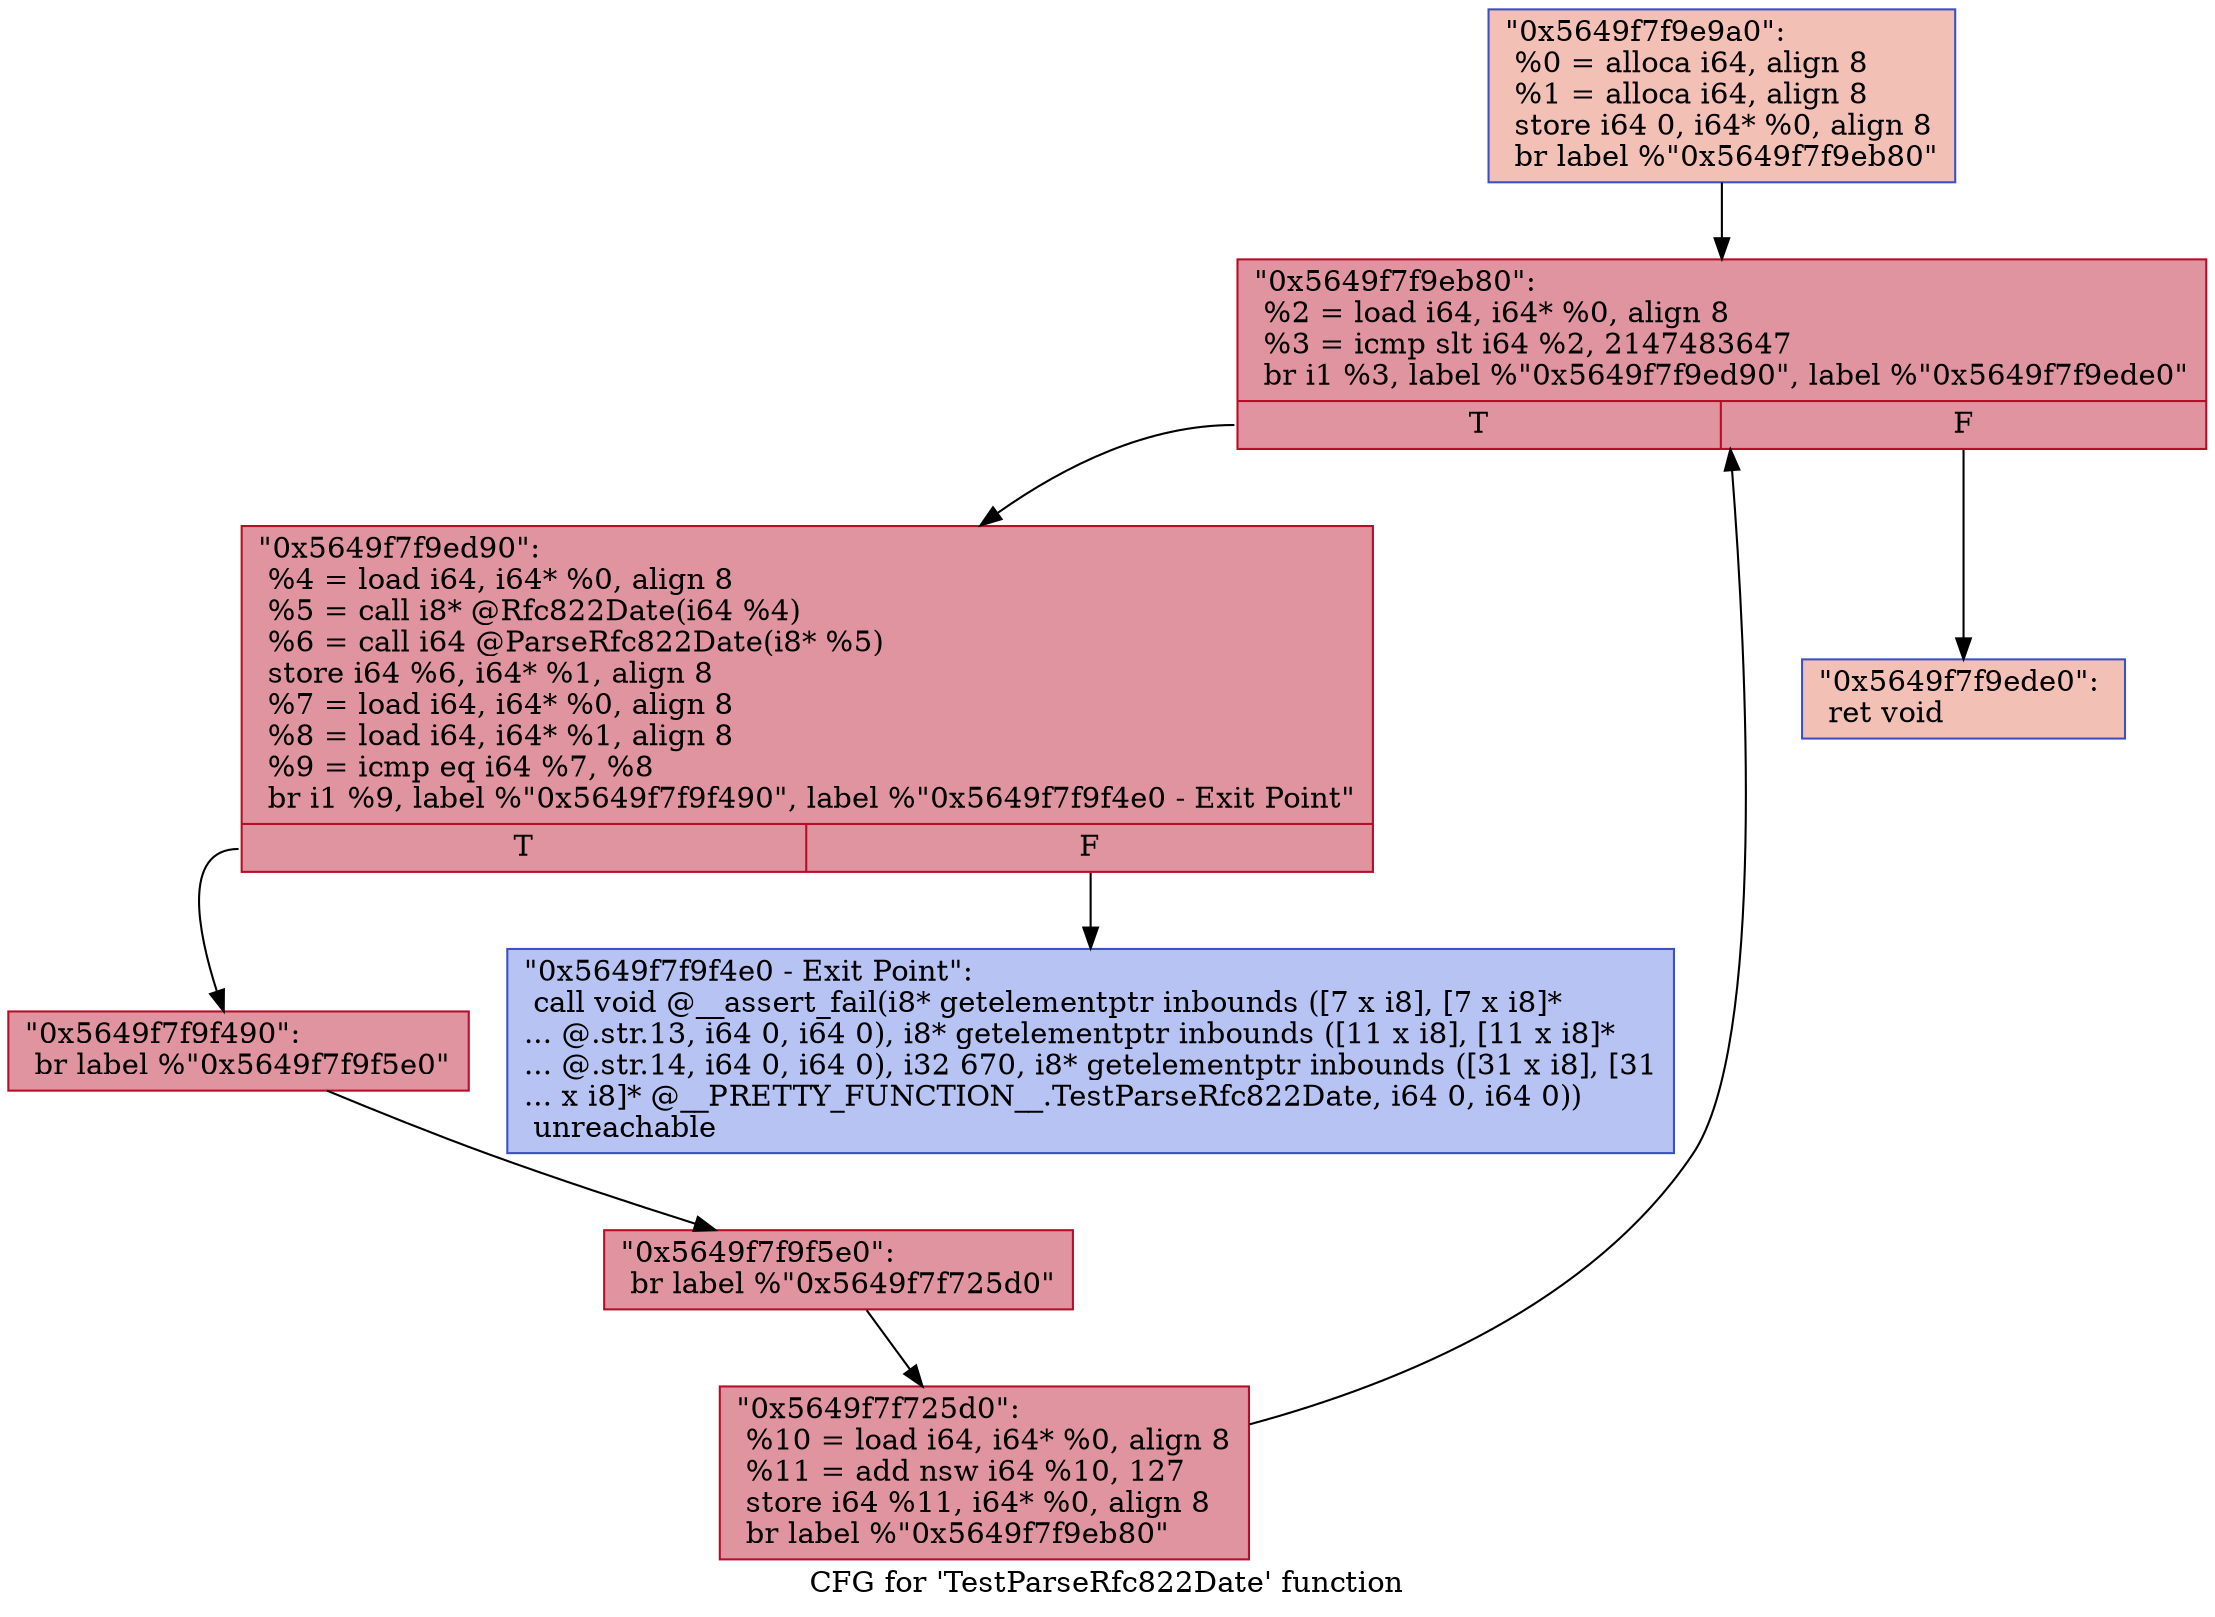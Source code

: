 digraph "CFG for 'TestParseRfc822Date' function" {
	label="CFG for 'TestParseRfc822Date' function";

	Node0x5649f7f9e9a0 [shape=record,color="#3d50c3ff", style=filled, fillcolor="#e5705870",label="{\"0x5649f7f9e9a0\":\l  %0 = alloca i64, align 8\l  %1 = alloca i64, align 8\l  store i64 0, i64* %0, align 8\l  br label %\"0x5649f7f9eb80\"\l}"];
	Node0x5649f7f9e9a0 -> Node0x5649f7f9eb80;
	Node0x5649f7f9eb80 [shape=record,color="#b70d28ff", style=filled, fillcolor="#b70d2870",label="{\"0x5649f7f9eb80\":                                 \l  %2 = load i64, i64* %0, align 8\l  %3 = icmp slt i64 %2, 2147483647\l  br i1 %3, label %\"0x5649f7f9ed90\", label %\"0x5649f7f9ede0\"\l|{<s0>T|<s1>F}}"];
	Node0x5649f7f9eb80:s0 -> Node0x5649f7f9ed90;
	Node0x5649f7f9eb80:s1 -> Node0x5649f7f9ede0;
	Node0x5649f7f9ed90 [shape=record,color="#b70d28ff", style=filled, fillcolor="#b70d2870",label="{\"0x5649f7f9ed90\":                                 \l  %4 = load i64, i64* %0, align 8\l  %5 = call i8* @Rfc822Date(i64 %4)\l  %6 = call i64 @ParseRfc822Date(i8* %5)\l  store i64 %6, i64* %1, align 8\l  %7 = load i64, i64* %0, align 8\l  %8 = load i64, i64* %1, align 8\l  %9 = icmp eq i64 %7, %8\l  br i1 %9, label %\"0x5649f7f9f490\", label %\"0x5649f7f9f4e0 - Exit Point\"\l|{<s0>T|<s1>F}}"];
	Node0x5649f7f9ed90:s0 -> Node0x5649f7f9f490;
	Node0x5649f7f9ed90:s1 -> Node0x5649f7f9f4e0;
	Node0x5649f7f9f490 [shape=record,color="#b70d28ff", style=filled, fillcolor="#b70d2870",label="{\"0x5649f7f9f490\":                                 \l  br label %\"0x5649f7f9f5e0\"\l}"];
	Node0x5649f7f9f490 -> Node0x5649f7f9f5e0;
	Node0x5649f7f9f4e0 [shape=record,color="#3d50c3ff", style=filled, fillcolor="#5977e370",label="{\"0x5649f7f9f4e0 - Exit Point\":                    \l  call void @__assert_fail(i8* getelementptr inbounds ([7 x i8], [7 x i8]*\l... @.str.13, i64 0, i64 0), i8* getelementptr inbounds ([11 x i8], [11 x i8]*\l... @.str.14, i64 0, i64 0), i32 670, i8* getelementptr inbounds ([31 x i8], [31\l... x i8]* @__PRETTY_FUNCTION__.TestParseRfc822Date, i64 0, i64 0))\l  unreachable\l}"];
	Node0x5649f7f9f5e0 [shape=record,color="#b70d28ff", style=filled, fillcolor="#b70d2870",label="{\"0x5649f7f9f5e0\":                                 \l  br label %\"0x5649f7f725d0\"\l}"];
	Node0x5649f7f9f5e0 -> Node0x5649f7f725d0;
	Node0x5649f7f725d0 [shape=record,color="#b70d28ff", style=filled, fillcolor="#b70d2870",label="{\"0x5649f7f725d0\":                                 \l  %10 = load i64, i64* %0, align 8\l  %11 = add nsw i64 %10, 127\l  store i64 %11, i64* %0, align 8\l  br label %\"0x5649f7f9eb80\"\l}"];
	Node0x5649f7f725d0 -> Node0x5649f7f9eb80;
	Node0x5649f7f9ede0 [shape=record,color="#3d50c3ff", style=filled, fillcolor="#e5705870",label="{\"0x5649f7f9ede0\":                                 \l  ret void\l}"];
}

